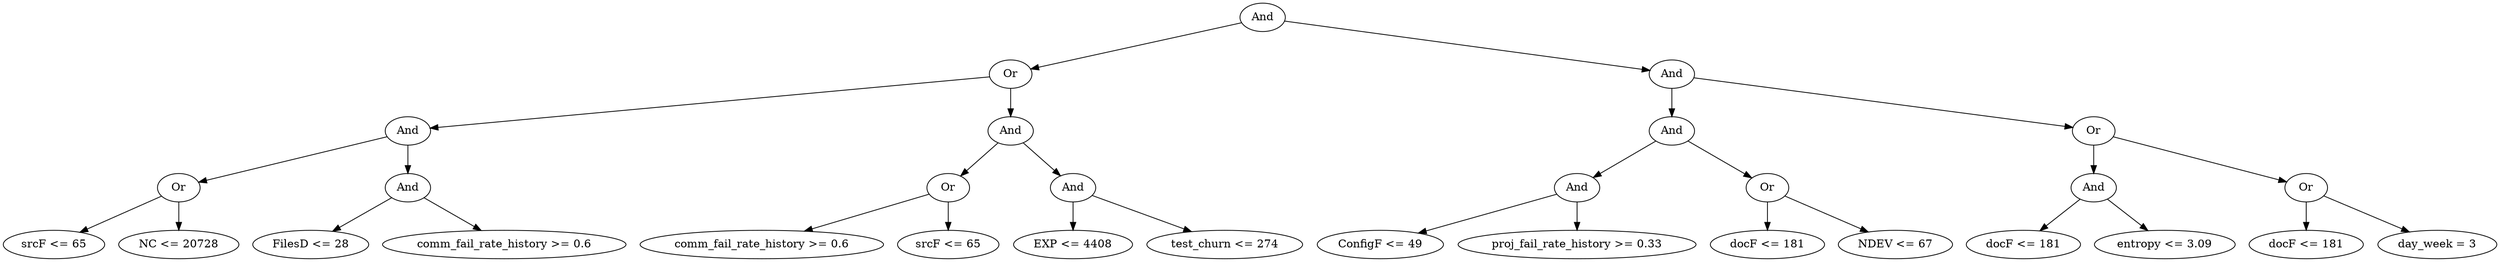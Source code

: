 digraph G {
	graph [bb="0,0,2599.7,324",
		dpi=78
	];
	node [label="\N"];
	1	 [height=0.5,
		label=And,
		pos="1390,306",
		width=0.75];
	2	 [height=0.5,
		label=Or,
		pos="1048,234",
		width=0.75];
	1 -> 2	 [pos="e,1073.6,240.24 1364.6,299.8 1304.3,287.47 1152.9,256.47 1083.6,242.28"];
	3	 [height=0.5,
		label=And,
		pos="1732,234",
		width=0.75];
	1 -> 3	 [pos="e,1706.4,240.24 1415.4,299.8 1475.6,287.47 1627.1,256.47 1696.4,242.28"];
	4	 [height=0.5,
		label=And,
		pos="422,162",
		width=0.75];
	2 -> 4	 [pos="e,448.5,165.96 1021.5,230.04 922.32,218.95 572.85,179.87 458.51,167.08"];
	5	 [height=0.5,
		label=And,
		pos="1048,162",
		width=0.75];
	2 -> 5	 [pos="e,1048,180.1 1048,215.7 1048,207.98 1048,198.71 1048,190.11"];
	8	 [height=0.5,
		label=Or,
		pos="183,90",
		width=0.75];
	4 -> 8	 [pos="e,207.29,98.116 397.76,153.9 355,141.38 266.04,115.32 217.1,100.99"];
	9	 [height=0.5,
		label=And,
		pos="422,90",
		width=0.75];
	4 -> 9	 [pos="e,422,108.1 422,143.7 422,135.98 422,126.71 422,118.11"];
	16	 [height=0.5,
		label="srcF <= 65",
		pos="51.995,18",
		width=1.4443];
	8 -> 16	 [pos="e,79.139,33.504 162.53,78.063 142.62,67.424 111.95,51.038 87.968,38.222"];
	17	 [height=0.5,
		label="NC <= 20728",
		pos="183,18",
		width=1.6971];
	8 -> 17	 [pos="e,183,36.104 183,71.697 183,63.983 183,54.712 183,46.112"];
	18	 [height=0.5,
		label="FilesD <= 28",
		pos="321,18",
		width=1.6249];
	9 -> 18	 [pos="e,343.86,34.846 403.94,76.485 389.64,66.573 369.31,52.488 352.36,40.741"];
	19	 [height=0.5,
		label="comm_fail_rate_history >= 0.6",
		pos="522,18",
		width=3.4483];
	9 -> 19	 [pos="e,497.88,35.878 439.87,76.485 453.65,66.841 473.07,53.246 489.57,41.698"];
	10	 [height=0.5,
		label=Or,
		pos="982,90",
		width=0.75];
	5 -> 10	 [pos="e,995.97,105.82 1034,146.15 1025,136.6 1013.1,123.99 1003,113.25"];
	11	 [height=0.5,
		label=And,
		pos="1113,90",
		width=0.75];
	5 -> 11	 [pos="e,1099.2,105.82 1061.8,146.15 1070.7,136.6 1082.4,123.99 1092.3,113.25"];
	20	 [height=0.5,
		label="comm_fail_rate_history >= 0.6",
		pos="788,18",
		width=3.4483];
	10 -> 20	 [pos="e,832.12,34.92 958.59,80.556 929.79,70.164 879.99,52.196 841.61,38.346"];
	21	 [height=0.5,
		label="srcF <= 65",
		pos="982,18",
		width=1.4443];
	10 -> 21	 [pos="e,982,36.104 982,71.697 982,63.983 982,54.712 982,46.112"];
	22	 [height=0.5,
		label="EXP <= 4408",
		pos="1113,18",
		width=1.6971];
	11 -> 22	 [pos="e,1113,36.104 1113,71.697 1113,63.983 1113,54.712 1113,46.112"];
	23	 [height=0.5,
		label="test_churn <= 274",
		pos="1269,18",
		width=2.1484];
	11 -> 23	 [pos="e,1234.9,34.302 1134.7,79.267 1158.1,68.758 1196,51.743 1225.6,38.468"];
	6	 [height=0.5,
		label=And,
		pos="1732,162",
		width=0.75];
	3 -> 6	 [pos="e,1732,180.1 1732,215.7 1732,207.98 1732,198.71 1732,190.11"];
	7	 [height=0.5,
		label=Or,
		pos="2178,162",
		width=0.75];
	3 -> 7	 [pos="e,2152.1,167.07 1758.2,228.88 1834.3,216.94 2055.1,182.28 2142.1,168.63"];
	12	 [height=0.5,
		label=And,
		pos="1634,90",
		width=0.75];
	6 -> 12	 [pos="e,1651.9,103.76 1714,148.16 1699,137.41 1677.3,121.91 1660.3,109.76"];
	13	 [height=0.5,
		label=Or,
		pos="1831,90",
		width=0.75];
	6 -> 13	 [pos="e,1813,103.76 1750.2,148.16 1765.4,137.41 1787.3,121.91 1804.5,109.76"];
	24	 [height=0.5,
		label="ConfigF <= 49",
		pos="1430,18",
		width=1.8234];
	12 -> 24	 [pos="e,1469.5,32.563 1610.6,80.97 1578.7,70.032 1520.9,50.177 1479.2,35.885"];
	25	 [height=0.5,
		label="proj_fail_rate_history >= 0.33",
		pos="1634,18",
		width=3.34];
	12 -> 25	 [pos="e,1634,36.104 1634,71.697 1634,63.983 1634,54.712 1634,46.112"];
	26	 [height=0.5,
		label="docF <= 181",
		pos="1831,18",
		width=1.6429];
	13 -> 26	 [pos="e,1831,36.104 1831,71.697 1831,63.983 1831,54.712 1831,46.112"];
	27	 [height=0.5,
		label="NDEV <= 67",
		pos="1968,18",
		width=1.661];
	13 -> 27	 [pos="e,1939.1,33.766 1851.8,78.369 1872.5,67.775 1904.8,51.268 1930.1,38.346"];
	14	 [height=0.5,
		label=And,
		pos="2178,90",
		width=0.75];
	7 -> 14	 [pos="e,2178,108.1 2178,143.7 2178,135.98 2178,126.71 2178,118.11"];
	15	 [height=0.5,
		label=Or,
		pos="2399,90",
		width=0.75];
	7 -> 15	 [pos="e,2375,98.615 2202.1,153.38 2241.6,140.86 2320.3,115.92 2365.3,101.66"];
	28	 [height=0.5,
		label="docF <= 181",
		pos="2105,18",
		width=1.6429];
	14 -> 28	 [pos="e,2122.1,35.354 2163.2,74.834 2153.5,65.551 2140.7,53.193 2129.5,42.464"];
	29	 [height=0.5,
		label="entropy <= 3.09",
		pos="2252,18",
		width=1.9318];
	14 -> 29	 [pos="e,2234.4,35.606 2193,74.834 2202.7,65.616 2215.7,53.366 2227,42.689"];
	30	 [height=0.5,
		label="docF <= 181",
		pos="2399,18",
		width=1.6429];
	15 -> 30	 [pos="e,2399,36.104 2399,71.697 2399,63.983 2399,54.712 2399,46.112"];
	31	 [height=0.5,
		label="day_week = 3",
		pos="2538,18",
		width=1.7151];
	15 -> 31	 [pos="e,2508.5,33.833 2419.8,78.52 2440.8,67.956 2473.7,51.403 2499.4,38.432"];
}
